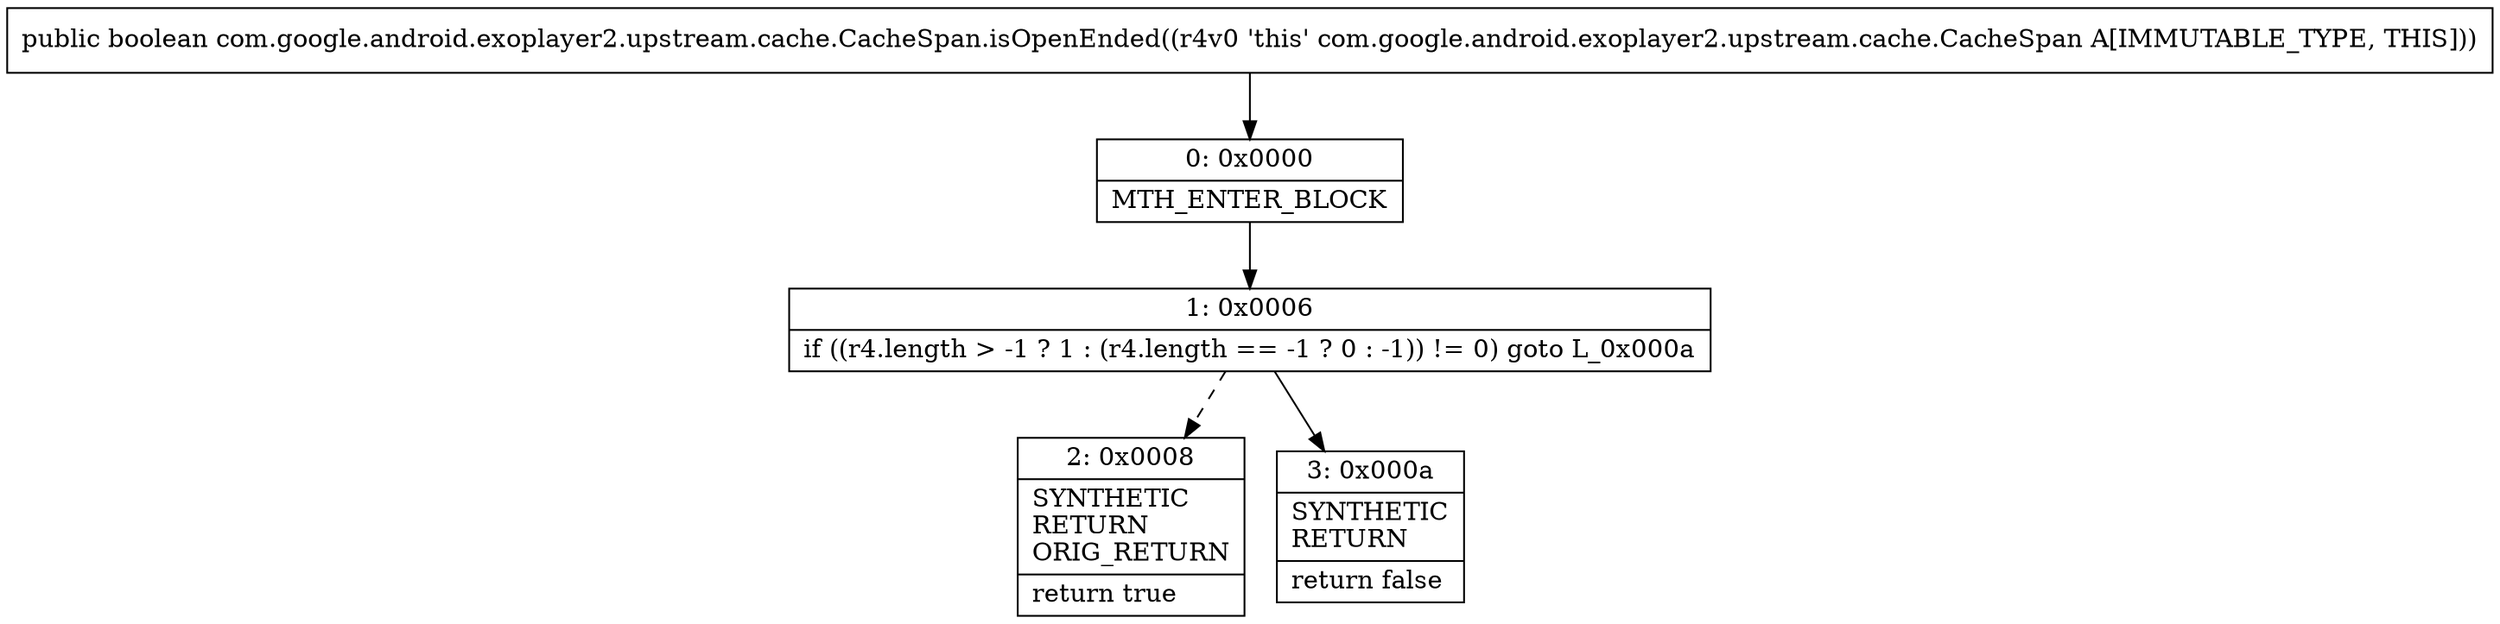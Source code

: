 digraph "CFG forcom.google.android.exoplayer2.upstream.cache.CacheSpan.isOpenEnded()Z" {
Node_0 [shape=record,label="{0\:\ 0x0000|MTH_ENTER_BLOCK\l}"];
Node_1 [shape=record,label="{1\:\ 0x0006|if ((r4.length \> \-1 ? 1 : (r4.length == \-1 ? 0 : \-1)) != 0) goto L_0x000a\l}"];
Node_2 [shape=record,label="{2\:\ 0x0008|SYNTHETIC\lRETURN\lORIG_RETURN\l|return true\l}"];
Node_3 [shape=record,label="{3\:\ 0x000a|SYNTHETIC\lRETURN\l|return false\l}"];
MethodNode[shape=record,label="{public boolean com.google.android.exoplayer2.upstream.cache.CacheSpan.isOpenEnded((r4v0 'this' com.google.android.exoplayer2.upstream.cache.CacheSpan A[IMMUTABLE_TYPE, THIS])) }"];
MethodNode -> Node_0;
Node_0 -> Node_1;
Node_1 -> Node_2[style=dashed];
Node_1 -> Node_3;
}

